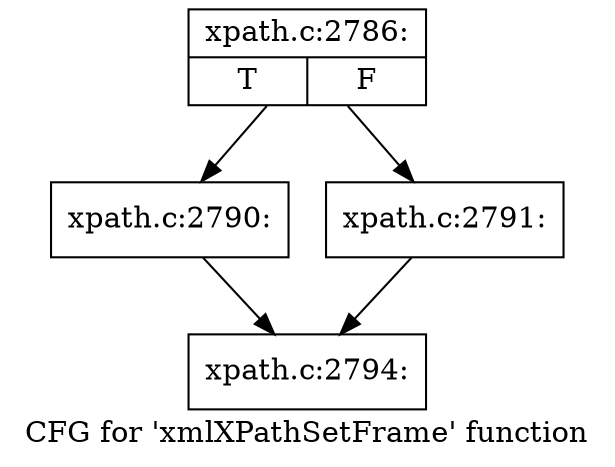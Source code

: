 digraph "CFG for 'xmlXPathSetFrame' function" {
	label="CFG for 'xmlXPathSetFrame' function";

	Node0x5050e30 [shape=record,label="{xpath.c:2786:|{<s0>T|<s1>F}}"];
	Node0x5050e30 -> Node0x5058d30;
	Node0x5050e30 -> Node0x5058d80;
	Node0x5058d30 [shape=record,label="{xpath.c:2790:}"];
	Node0x5058d30 -> Node0x5058740;
	Node0x5058d80 [shape=record,label="{xpath.c:2791:}"];
	Node0x5058d80 -> Node0x5058740;
	Node0x5058740 [shape=record,label="{xpath.c:2794:}"];
}
